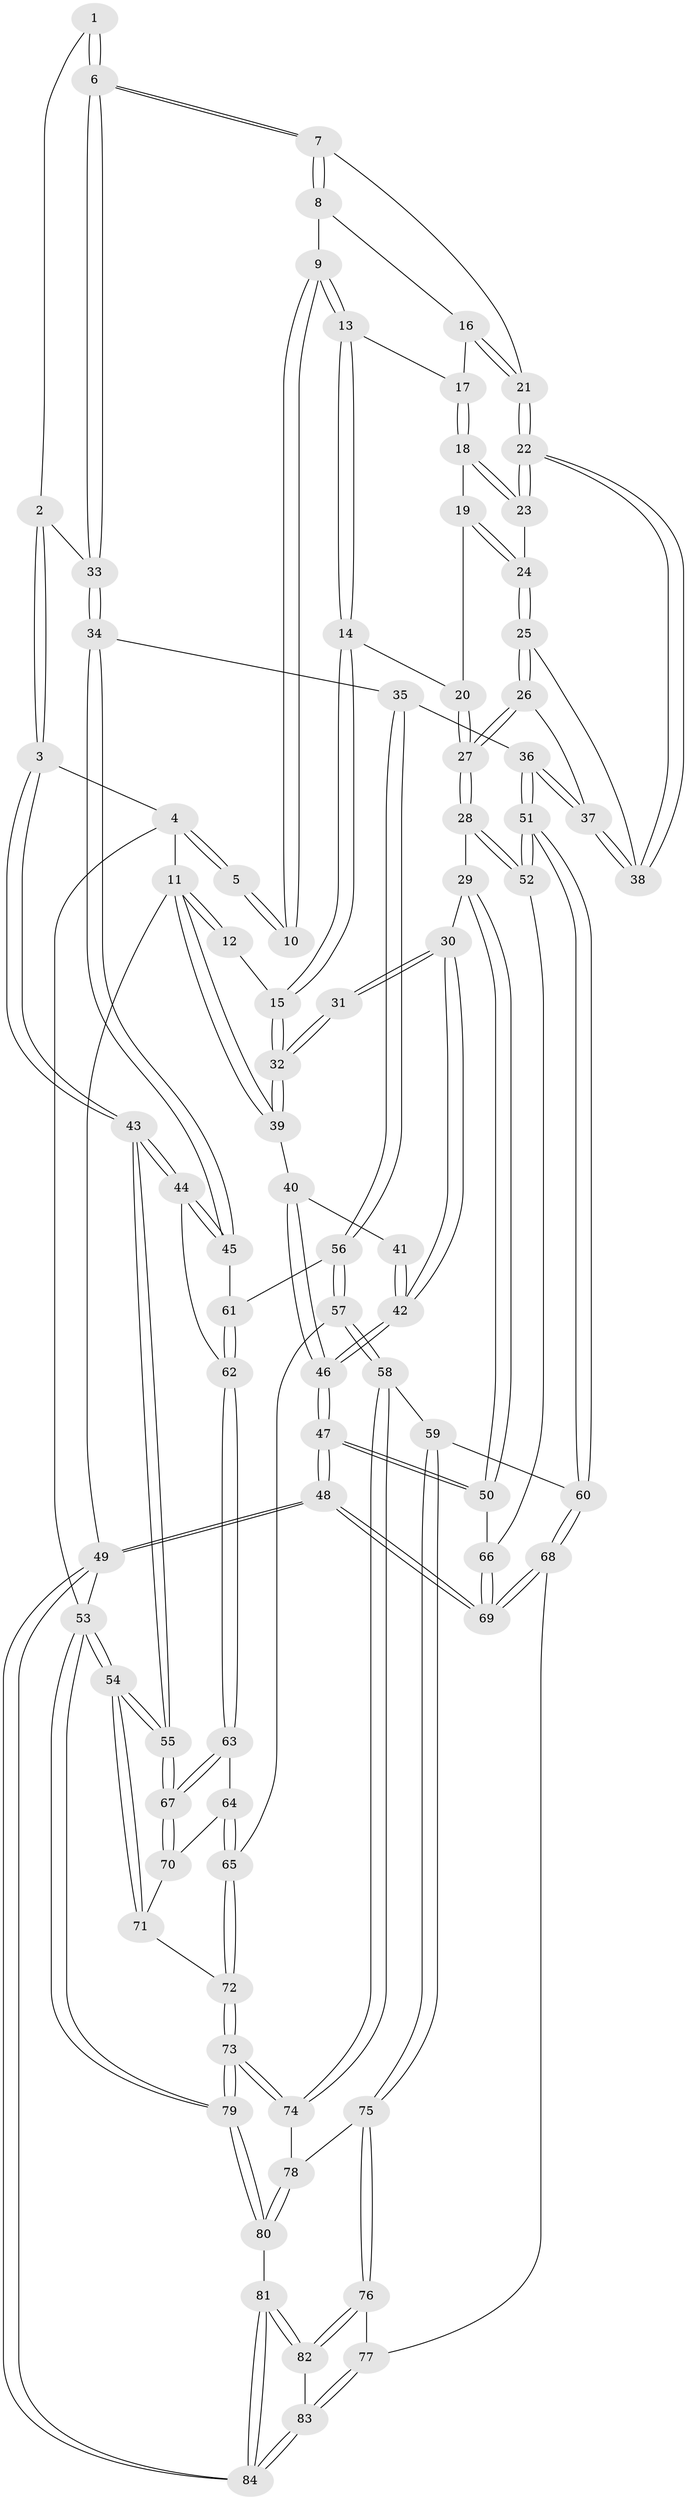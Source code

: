 // coarse degree distribution, {3: 0.16, 4: 0.4, 5: 0.28, 2: 0.02, 6: 0.14}
// Generated by graph-tools (version 1.1) at 2025/24/03/03/25 07:24:37]
// undirected, 84 vertices, 207 edges
graph export_dot {
graph [start="1"]
  node [color=gray90,style=filled];
  1 [pos="+0.694658380319035+0.08246144768551782"];
  2 [pos="+1+0"];
  3 [pos="+1+0"];
  4 [pos="+1+0"];
  5 [pos="+0.4847196988040723+0"];
  6 [pos="+0.7440565119226378+0.2443800373098282"];
  7 [pos="+0.7030314189768732+0.24293615442078167"];
  8 [pos="+0.6233021553294983+0.19195733511433213"];
  9 [pos="+0.46521747855967605+0"];
  10 [pos="+0.46569453805758165+0"];
  11 [pos="+0+0"];
  12 [pos="+0.2442124193254253+0"];
  13 [pos="+0.4305466782833709+0.09077979252739267"];
  14 [pos="+0.23216286408692088+0.2465849411387924"];
  15 [pos="+0.20634553544917902+0.24637501659931316"];
  16 [pos="+0.5235459833800074+0.20696723814193263"];
  17 [pos="+0.4415323341062153+0.12466540446702774"];
  18 [pos="+0.425306555638232+0.2490573168243027"];
  19 [pos="+0.3970396530518545+0.28956806537837887"];
  20 [pos="+0.2870605061174063+0.2865605351909923"];
  21 [pos="+0.5563416395905756+0.3032550866557216"];
  22 [pos="+0.5435516044194936+0.32489838260351395"];
  23 [pos="+0.530760657352548+0.3226039105386952"];
  24 [pos="+0.4156553364250968+0.34715423649447935"];
  25 [pos="+0.41318858039631945+0.3553458149269286"];
  26 [pos="+0.3792381530642972+0.433626154951602"];
  27 [pos="+0.35066707438756295+0.4522757582392259"];
  28 [pos="+0.3071801913334874+0.5232040877870089"];
  29 [pos="+0.21376295897341746+0.4404647428613227"];
  30 [pos="+0.20470024304962361+0.4302470394615696"];
  31 [pos="+0.17293160576800393+0.30112784637898266"];
  32 [pos="+0.20365533872430366+0.24743426787428102"];
  33 [pos="+0.8007766341188653+0.27854378562420923"];
  34 [pos="+0.8025966663661832+0.3356284983700629"];
  35 [pos="+0.6824766107011331+0.4884096401612743"];
  36 [pos="+0.5921393129805483+0.468848250913621"];
  37 [pos="+0.5659844927835997+0.4394500043054708"];
  38 [pos="+0.5587906019491535+0.4104443021275724"];
  39 [pos="+0+0"];
  40 [pos="+0+0.01241220570425738"];
  41 [pos="+0.11946805188058035+0.32184836337016065"];
  42 [pos="+0+0.49520260125575727"];
  43 [pos="+1+0.5417026783678521"];
  44 [pos="+1+0.5052170026258846"];
  45 [pos="+1+0.4927636897855544"];
  46 [pos="+0+0.5182817153690562"];
  47 [pos="+0+0.6359651937896534"];
  48 [pos="+0+1"];
  49 [pos="+0+1"];
  50 [pos="+0+0.609121275962832"];
  51 [pos="+0.4442757623011492+0.6198381113072152"];
  52 [pos="+0.3080995452430661+0.5507616469819725"];
  53 [pos="+1+1"];
  54 [pos="+1+0.7237884164375966"];
  55 [pos="+1+0.584337626032264"];
  56 [pos="+0.6984988266084464+0.5328131365565456"];
  57 [pos="+0.6662589914536552+0.6789707674104594"];
  58 [pos="+0.6035396026073035+0.7312850093166187"];
  59 [pos="+0.5944009235292075+0.7300815824982028"];
  60 [pos="+0.45667343886633466+0.6454831047890378"];
  61 [pos="+0.7846188484911195+0.5660860902565399"];
  62 [pos="+0.8396203729737379+0.6340726836299262"];
  63 [pos="+0.8456934214307799+0.6752508343529471"];
  64 [pos="+0.8323374448808598+0.7166111138924058"];
  65 [pos="+0.8087161116051504+0.7387625951613317"];
  66 [pos="+0.2935597715663243+0.5645746487757647"];
  67 [pos="+1+0.5985830831415359"];
  68 [pos="+0.367841742772011+0.8223549009681629"];
  69 [pos="+0.2336783072891505+0.8084213202327987"];
  70 [pos="+0.885034352929963+0.7258015648016308"];
  71 [pos="+0.9486365047776286+0.7738223030788156"];
  72 [pos="+0.821916009746102+0.8877885108510073"];
  73 [pos="+0.7981627002549325+1"];
  74 [pos="+0.6285945298637473+0.8036857043142817"];
  75 [pos="+0.45202431247326846+0.855940813019032"];
  76 [pos="+0.43088578070006783+0.86453205131286"];
  77 [pos="+0.3928951185188608+0.8446748945182372"];
  78 [pos="+0.5527200010675619+0.8828021083141417"];
  79 [pos="+0.8340302504541074+1"];
  80 [pos="+0.6100332308534994+1"];
  81 [pos="+0.5544612208297813+1"];
  82 [pos="+0.4621449871084875+0.9691225304207908"];
  83 [pos="+0.3423909348255162+0.9591163530363329"];
  84 [pos="+0+1"];
  1 -- 2;
  1 -- 6;
  1 -- 6;
  2 -- 3;
  2 -- 3;
  2 -- 33;
  3 -- 4;
  3 -- 43;
  3 -- 43;
  4 -- 5;
  4 -- 5;
  4 -- 11;
  4 -- 53;
  5 -- 10;
  5 -- 10;
  6 -- 7;
  6 -- 7;
  6 -- 33;
  6 -- 33;
  7 -- 8;
  7 -- 8;
  7 -- 21;
  8 -- 9;
  8 -- 16;
  9 -- 10;
  9 -- 10;
  9 -- 13;
  9 -- 13;
  11 -- 12;
  11 -- 12;
  11 -- 39;
  11 -- 39;
  11 -- 49;
  12 -- 15;
  13 -- 14;
  13 -- 14;
  13 -- 17;
  14 -- 15;
  14 -- 15;
  14 -- 20;
  15 -- 32;
  15 -- 32;
  16 -- 17;
  16 -- 21;
  16 -- 21;
  17 -- 18;
  17 -- 18;
  18 -- 19;
  18 -- 23;
  18 -- 23;
  19 -- 20;
  19 -- 24;
  19 -- 24;
  20 -- 27;
  20 -- 27;
  21 -- 22;
  21 -- 22;
  22 -- 23;
  22 -- 23;
  22 -- 38;
  22 -- 38;
  23 -- 24;
  24 -- 25;
  24 -- 25;
  25 -- 26;
  25 -- 26;
  25 -- 38;
  26 -- 27;
  26 -- 27;
  26 -- 37;
  27 -- 28;
  27 -- 28;
  28 -- 29;
  28 -- 52;
  28 -- 52;
  29 -- 30;
  29 -- 50;
  29 -- 50;
  30 -- 31;
  30 -- 31;
  30 -- 42;
  30 -- 42;
  31 -- 32;
  31 -- 32;
  32 -- 39;
  32 -- 39;
  33 -- 34;
  33 -- 34;
  34 -- 35;
  34 -- 45;
  34 -- 45;
  35 -- 36;
  35 -- 56;
  35 -- 56;
  36 -- 37;
  36 -- 37;
  36 -- 51;
  36 -- 51;
  37 -- 38;
  37 -- 38;
  39 -- 40;
  40 -- 41;
  40 -- 46;
  40 -- 46;
  41 -- 42;
  41 -- 42;
  42 -- 46;
  42 -- 46;
  43 -- 44;
  43 -- 44;
  43 -- 55;
  43 -- 55;
  44 -- 45;
  44 -- 45;
  44 -- 62;
  45 -- 61;
  46 -- 47;
  46 -- 47;
  47 -- 48;
  47 -- 48;
  47 -- 50;
  47 -- 50;
  48 -- 49;
  48 -- 49;
  48 -- 69;
  48 -- 69;
  49 -- 84;
  49 -- 84;
  49 -- 53;
  50 -- 66;
  51 -- 52;
  51 -- 52;
  51 -- 60;
  51 -- 60;
  52 -- 66;
  53 -- 54;
  53 -- 54;
  53 -- 79;
  53 -- 79;
  54 -- 55;
  54 -- 55;
  54 -- 71;
  54 -- 71;
  55 -- 67;
  55 -- 67;
  56 -- 57;
  56 -- 57;
  56 -- 61;
  57 -- 58;
  57 -- 58;
  57 -- 65;
  58 -- 59;
  58 -- 74;
  58 -- 74;
  59 -- 60;
  59 -- 75;
  59 -- 75;
  60 -- 68;
  60 -- 68;
  61 -- 62;
  61 -- 62;
  62 -- 63;
  62 -- 63;
  63 -- 64;
  63 -- 67;
  63 -- 67;
  64 -- 65;
  64 -- 65;
  64 -- 70;
  65 -- 72;
  65 -- 72;
  66 -- 69;
  66 -- 69;
  67 -- 70;
  67 -- 70;
  68 -- 69;
  68 -- 69;
  68 -- 77;
  70 -- 71;
  71 -- 72;
  72 -- 73;
  72 -- 73;
  73 -- 74;
  73 -- 74;
  73 -- 79;
  73 -- 79;
  74 -- 78;
  75 -- 76;
  75 -- 76;
  75 -- 78;
  76 -- 77;
  76 -- 82;
  76 -- 82;
  77 -- 83;
  77 -- 83;
  78 -- 80;
  78 -- 80;
  79 -- 80;
  79 -- 80;
  80 -- 81;
  81 -- 82;
  81 -- 82;
  81 -- 84;
  81 -- 84;
  82 -- 83;
  83 -- 84;
  83 -- 84;
}
